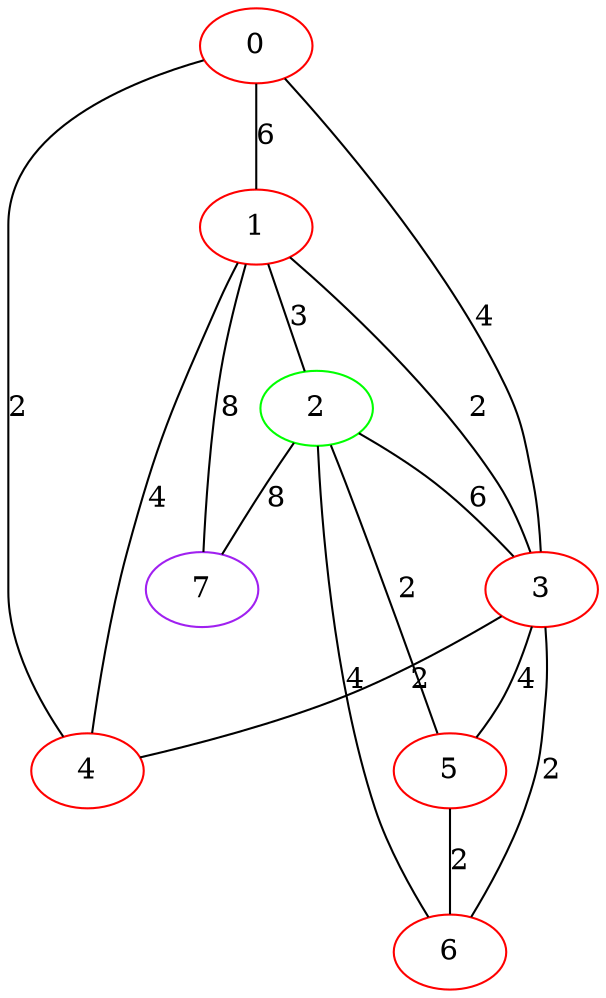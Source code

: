 graph "" {
0 [color=red, weight=1];
1 [color=red, weight=1];
2 [color=green, weight=2];
3 [color=red, weight=1];
4 [color=red, weight=1];
5 [color=red, weight=1];
6 [color=red, weight=1];
7 [color=purple, weight=4];
0 -- 1  [key=0, label=6];
0 -- 3  [key=0, label=4];
0 -- 4  [key=0, label=2];
1 -- 2  [key=0, label=3];
1 -- 3  [key=0, label=2];
1 -- 4  [key=0, label=4];
1 -- 7  [key=0, label=8];
2 -- 3  [key=0, label=6];
2 -- 5  [key=0, label=2];
2 -- 6  [key=0, label=4];
2 -- 7  [key=0, label=8];
3 -- 4  [key=0, label=2];
3 -- 5  [key=0, label=4];
3 -- 6  [key=0, label=2];
5 -- 6  [key=0, label=2];
}
